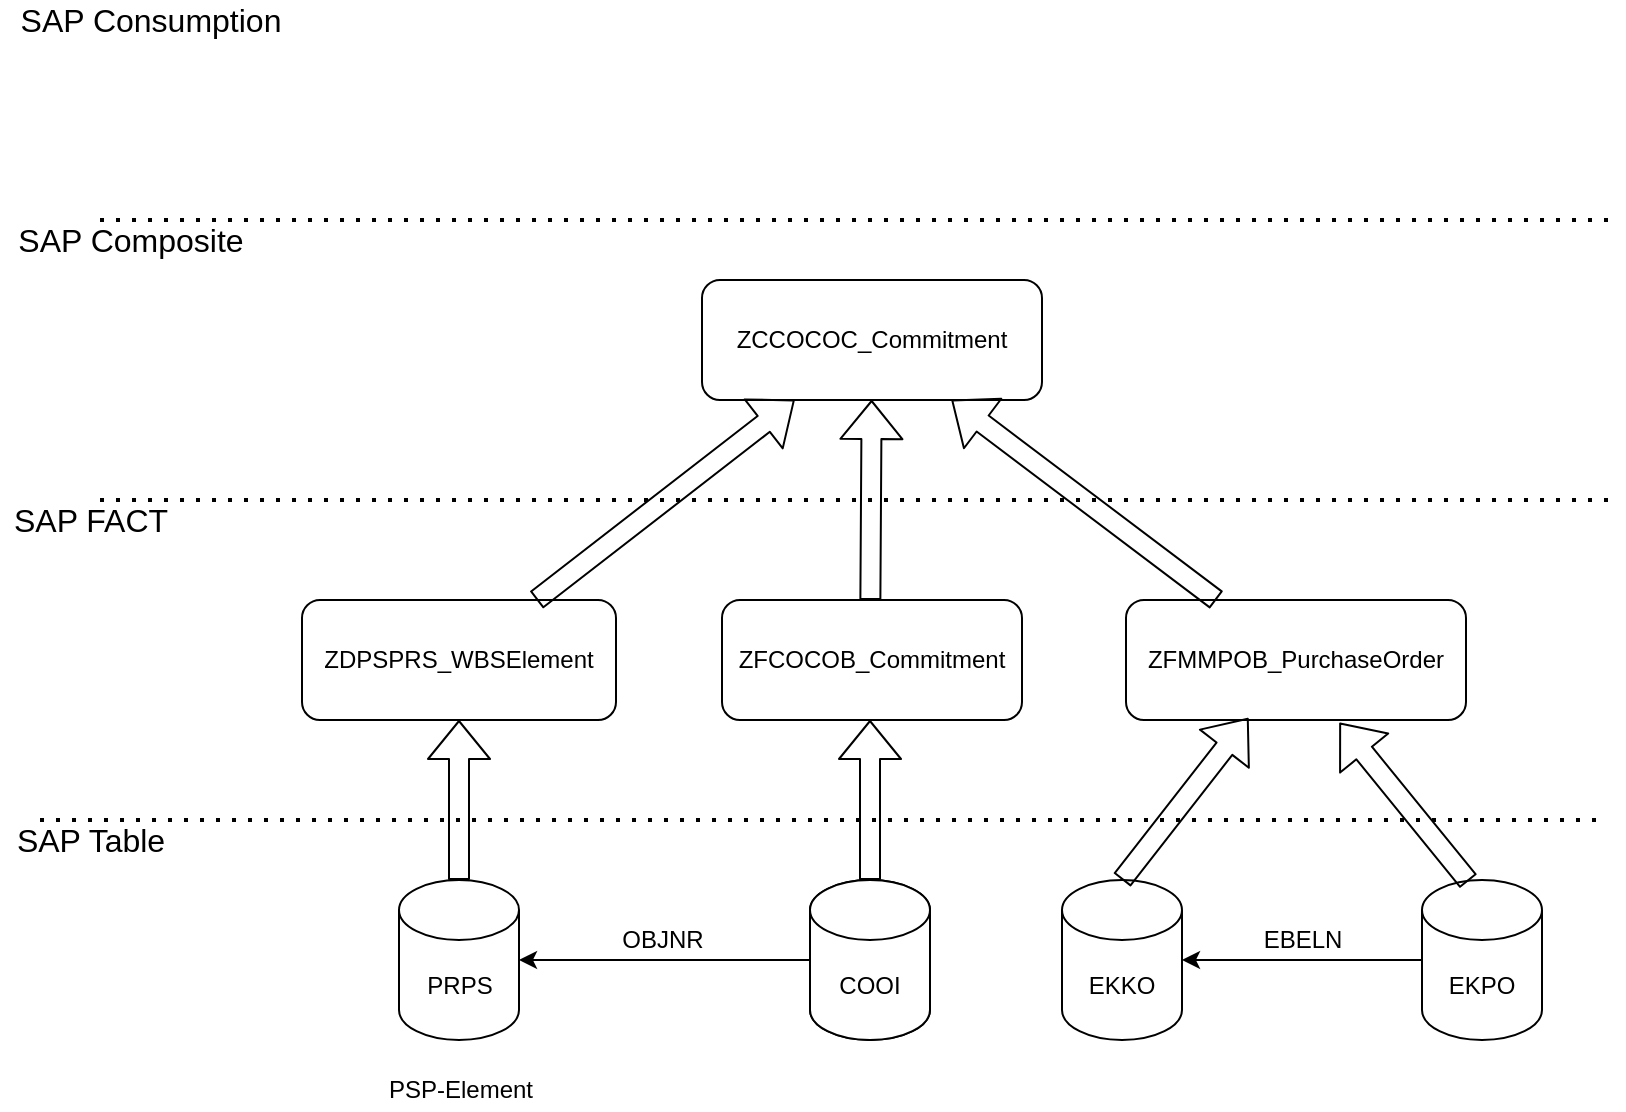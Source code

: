 <mxfile version="14.8.5" type="github">
  <diagram id="SOt6hOqMxy0C6qlGUhK7" name="Page-1">
    <mxGraphModel dx="1188" dy="728" grid="1" gridSize="10" guides="1" tooltips="1" connect="1" arrows="1" fold="1" page="1" pageScale="1" pageWidth="827" pageHeight="1169" math="0" shadow="0">
      <root>
        <mxCell id="0" />
        <mxCell id="1" parent="0" />
        <mxCell id="ni5HrSQdNdg5o532436w-1" value="COVP" style="shape=cylinder3;whiteSpace=wrap;html=1;boundedLbl=1;backgroundOutline=1;size=15;" vertex="1" parent="1">
          <mxGeometry x="409" y="470" width="60" height="80" as="geometry" />
        </mxCell>
        <mxCell id="ni5HrSQdNdg5o532436w-2" value="ZICOPSB_ActualCosts" style="rounded=1;whiteSpace=wrap;html=1;" vertex="1" parent="1">
          <mxGeometry x="369" y="330" width="140" height="60" as="geometry" />
        </mxCell>
        <mxCell id="ni5HrSQdNdg5o532436w-4" value="ZCCOCOC_Commitment" style="rounded=1;whiteSpace=wrap;html=1;" vertex="1" parent="1">
          <mxGeometry x="355" y="170" width="170" height="60" as="geometry" />
        </mxCell>
        <mxCell id="ni5HrSQdNdg5o532436w-5" value="" style="shape=flexArrow;endArrow=classic;html=1;" edge="1" parent="1" source="ni5HrSQdNdg5o532436w-1" target="ni5HrSQdNdg5o532436w-2">
          <mxGeometry width="50" height="50" relative="1" as="geometry">
            <mxPoint x="118" y="470" as="sourcePoint" />
            <mxPoint x="168" y="420" as="targetPoint" />
          </mxGeometry>
        </mxCell>
        <mxCell id="ni5HrSQdNdg5o532436w-6" value="" style="shape=flexArrow;endArrow=classic;html=1;" edge="1" parent="1" source="ni5HrSQdNdg5o532436w-2" target="ni5HrSQdNdg5o532436w-4">
          <mxGeometry width="50" height="50" relative="1" as="geometry">
            <mxPoint x="404.2" y="270" as="sourcePoint" />
            <mxPoint x="508" y="120" as="targetPoint" />
          </mxGeometry>
        </mxCell>
        <mxCell id="ni5HrSQdNdg5o532436w-7" value="" style="endArrow=none;dashed=1;html=1;dashPattern=1 3;strokeWidth=2;" edge="1" parent="1">
          <mxGeometry width="50" height="50" relative="1" as="geometry">
            <mxPoint x="24" y="440" as="sourcePoint" />
            <mxPoint x="804" y="440" as="targetPoint" />
          </mxGeometry>
        </mxCell>
        <mxCell id="ni5HrSQdNdg5o532436w-8" value="&lt;font style=&quot;font-size: 16px&quot;&gt;SAP Table&lt;/font&gt;" style="text;html=1;resizable=0;autosize=1;align=center;verticalAlign=middle;points=[];fillColor=none;strokeColor=none;rounded=0;" vertex="1" parent="1">
          <mxGeometry x="4" y="440" width="90" height="20" as="geometry" />
        </mxCell>
        <mxCell id="ni5HrSQdNdg5o532436w-9" value="" style="endArrow=none;dashed=1;html=1;dashPattern=1 3;strokeWidth=2;" edge="1" parent="1">
          <mxGeometry width="50" height="50" relative="1" as="geometry">
            <mxPoint x="54" y="140" as="sourcePoint" />
            <mxPoint x="814" y="140" as="targetPoint" />
          </mxGeometry>
        </mxCell>
        <mxCell id="ni5HrSQdNdg5o532436w-10" value="&lt;font style=&quot;font-size: 16px&quot;&gt;SAP FACT&lt;/font&gt;" style="text;html=1;resizable=0;autosize=1;align=center;verticalAlign=middle;points=[];fillColor=none;strokeColor=none;rounded=0;" vertex="1" parent="1">
          <mxGeometry x="4" y="280" width="90" height="20" as="geometry" />
        </mxCell>
        <mxCell id="ni5HrSQdNdg5o532436w-11" value="" style="endArrow=none;dashed=1;html=1;dashPattern=1 3;strokeWidth=2;" edge="1" parent="1">
          <mxGeometry width="50" height="50" relative="1" as="geometry">
            <mxPoint x="54" y="280" as="sourcePoint" />
            <mxPoint x="814" y="280" as="targetPoint" />
          </mxGeometry>
        </mxCell>
        <mxCell id="ni5HrSQdNdg5o532436w-12" value="&lt;font style=&quot;font-size: 16px&quot;&gt;SAP Composite&lt;/font&gt;" style="text;html=1;resizable=0;autosize=1;align=center;verticalAlign=middle;points=[];fillColor=none;strokeColor=none;rounded=0;" vertex="1" parent="1">
          <mxGeometry x="4" y="140" width="130" height="20" as="geometry" />
        </mxCell>
        <mxCell id="ni5HrSQdNdg5o532436w-13" value="PRPS" style="shape=cylinder3;whiteSpace=wrap;html=1;boundedLbl=1;backgroundOutline=1;size=15;" vertex="1" parent="1">
          <mxGeometry x="203.5" y="470" width="60" height="80" as="geometry" />
        </mxCell>
        <mxCell id="ni5HrSQdNdg5o532436w-16" value="" style="endArrow=classic;html=1;exitX=0;exitY=0.5;exitDx=0;exitDy=0;exitPerimeter=0;entryX=1;entryY=0.5;entryDx=0;entryDy=0;entryPerimeter=0;" edge="1" parent="1" source="ni5HrSQdNdg5o532436w-1" target="ni5HrSQdNdg5o532436w-13">
          <mxGeometry width="50" height="50" relative="1" as="geometry">
            <mxPoint x="228" y="330" as="sourcePoint" />
            <mxPoint x="278" y="280" as="targetPoint" />
          </mxGeometry>
        </mxCell>
        <mxCell id="ni5HrSQdNdg5o532436w-17" value="OBJNR" style="text;html=1;align=center;verticalAlign=middle;resizable=0;points=[];autosize=1;strokeColor=none;" vertex="1" parent="1">
          <mxGeometry x="305" y="490" width="60" height="20" as="geometry" />
        </mxCell>
        <mxCell id="ni5HrSQdNdg5o532436w-21" value="" style="shape=flexArrow;endArrow=classic;html=1;entryX=0.5;entryY=1;entryDx=0;entryDy=0;" edge="1" parent="1" source="ni5HrSQdNdg5o532436w-13" target="ni5HrSQdNdg5o532436w-33">
          <mxGeometry width="50" height="50" relative="1" as="geometry">
            <mxPoint x="29" y="620" as="sourcePoint" />
            <mxPoint x="225.25" y="390" as="targetPoint" />
          </mxGeometry>
        </mxCell>
        <mxCell id="ni5HrSQdNdg5o532436w-22" value="PSP-Element" style="text;html=1;align=center;verticalAlign=middle;resizable=0;points=[];autosize=1;strokeColor=none;" vertex="1" parent="1">
          <mxGeometry x="188.5" y="565" width="90" height="20" as="geometry" />
        </mxCell>
        <mxCell id="ni5HrSQdNdg5o532436w-27" value="ZFCOCOB_Commitment" style="rounded=1;whiteSpace=wrap;html=1;" vertex="1" parent="1">
          <mxGeometry x="365" y="330" width="150" height="60" as="geometry" />
        </mxCell>
        <mxCell id="ni5HrSQdNdg5o532436w-28" value="COOI" style="shape=cylinder3;whiteSpace=wrap;html=1;boundedLbl=1;backgroundOutline=1;size=15;" vertex="1" parent="1">
          <mxGeometry x="409" y="470" width="60" height="80" as="geometry" />
        </mxCell>
        <mxCell id="ni5HrSQdNdg5o532436w-32" value="ZFMMPOB_PurchaseOrder" style="rounded=1;whiteSpace=wrap;html=1;" vertex="1" parent="1">
          <mxGeometry x="567" y="330" width="170" height="60" as="geometry" />
        </mxCell>
        <mxCell id="ni5HrSQdNdg5o532436w-33" value="ZDPSPRS_WBSElement" style="rounded=1;whiteSpace=wrap;html=1;" vertex="1" parent="1">
          <mxGeometry x="155" y="330" width="157" height="60" as="geometry" />
        </mxCell>
        <mxCell id="ni5HrSQdNdg5o532436w-34" value="" style="shape=flexArrow;endArrow=classic;html=1;" edge="1" parent="1" source="ni5HrSQdNdg5o532436w-33" target="ni5HrSQdNdg5o532436w-4">
          <mxGeometry width="50" height="50" relative="1" as="geometry">
            <mxPoint x="215" y="340" as="sourcePoint" />
            <mxPoint x="265" y="290" as="targetPoint" />
          </mxGeometry>
        </mxCell>
        <mxCell id="ni5HrSQdNdg5o532436w-35" value="" style="shape=flexArrow;endArrow=classic;html=1;" edge="1" parent="1" source="ni5HrSQdNdg5o532436w-32" target="ni5HrSQdNdg5o532436w-4">
          <mxGeometry width="50" height="50" relative="1" as="geometry">
            <mxPoint x="585" y="310" as="sourcePoint" />
            <mxPoint x="635" y="260" as="targetPoint" />
          </mxGeometry>
        </mxCell>
        <mxCell id="ni5HrSQdNdg5o532436w-37" value="&lt;font style=&quot;font-size: 16px&quot;&gt;SAP Consumption&lt;/font&gt;" style="text;html=1;resizable=0;autosize=1;align=center;verticalAlign=middle;points=[];fillColor=none;strokeColor=none;rounded=0;" vertex="1" parent="1">
          <mxGeometry x="4" y="30" width="150" height="20" as="geometry" />
        </mxCell>
        <mxCell id="ni5HrSQdNdg5o532436w-39" value="EKKO" style="shape=cylinder3;whiteSpace=wrap;html=1;boundedLbl=1;backgroundOutline=1;size=15;" vertex="1" parent="1">
          <mxGeometry x="535" y="470" width="60" height="80" as="geometry" />
        </mxCell>
        <mxCell id="ni5HrSQdNdg5o532436w-40" value="EKPO" style="shape=cylinder3;whiteSpace=wrap;html=1;boundedLbl=1;backgroundOutline=1;size=15;" vertex="1" parent="1">
          <mxGeometry x="715" y="470" width="60" height="80" as="geometry" />
        </mxCell>
        <mxCell id="ni5HrSQdNdg5o532436w-41" value="" style="endArrow=classic;html=1;exitX=0;exitY=0.5;exitDx=0;exitDy=0;exitPerimeter=0;entryX=1;entryY=0.5;entryDx=0;entryDy=0;entryPerimeter=0;" edge="1" parent="1" source="ni5HrSQdNdg5o532436w-40" target="ni5HrSQdNdg5o532436w-39">
          <mxGeometry width="50" height="50" relative="1" as="geometry">
            <mxPoint x="675.5" y="594" as="sourcePoint" />
            <mxPoint x="530" y="594" as="targetPoint" />
          </mxGeometry>
        </mxCell>
        <mxCell id="ni5HrSQdNdg5o532436w-42" value="EBELN" style="text;html=1;align=center;verticalAlign=middle;resizable=0;points=[];autosize=1;strokeColor=none;" vertex="1" parent="1">
          <mxGeometry x="630" y="490" width="50" height="20" as="geometry" />
        </mxCell>
        <mxCell id="ni5HrSQdNdg5o532436w-43" value="" style="shape=flexArrow;endArrow=classic;html=1;entryX=0.628;entryY=1.023;entryDx=0;entryDy=0;entryPerimeter=0;exitX=0.387;exitY=0.008;exitDx=0;exitDy=0;exitPerimeter=0;" edge="1" parent="1" source="ni5HrSQdNdg5o532436w-40" target="ni5HrSQdNdg5o532436w-32">
          <mxGeometry width="50" height="50" relative="1" as="geometry">
            <mxPoint x="725" y="470" as="sourcePoint" />
            <mxPoint x="445" y="350" as="targetPoint" />
          </mxGeometry>
        </mxCell>
        <mxCell id="ni5HrSQdNdg5o532436w-44" value="" style="shape=flexArrow;endArrow=classic;html=1;entryX=0.36;entryY=0.983;entryDx=0;entryDy=0;entryPerimeter=0;exitX=0.5;exitY=0;exitDx=0;exitDy=0;exitPerimeter=0;" edge="1" parent="1" source="ni5HrSQdNdg5o532436w-39" target="ni5HrSQdNdg5o532436w-32">
          <mxGeometry width="50" height="50" relative="1" as="geometry">
            <mxPoint x="525" y="470" as="sourcePoint" />
            <mxPoint x="575" y="420" as="targetPoint" />
          </mxGeometry>
        </mxCell>
      </root>
    </mxGraphModel>
  </diagram>
</mxfile>
